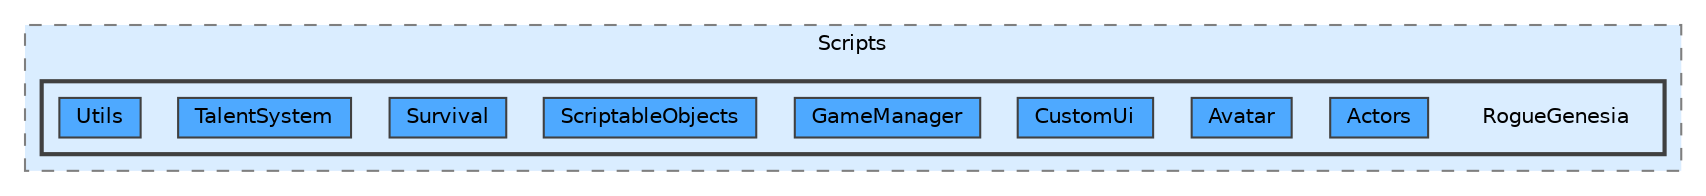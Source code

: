digraph "Q:/IdleWave/Projet/Assets/Scripts/RogueGenesia"
{
 // LATEX_PDF_SIZE
  bgcolor="transparent";
  edge [fontname=Helvetica,fontsize=10,labelfontname=Helvetica,labelfontsize=10];
  node [fontname=Helvetica,fontsize=10,shape=box,height=0.2,width=0.4];
  compound=true
  subgraph clusterdir_68bc571df5181e7f1520595d8bb5242f {
    graph [ bgcolor="#daedff", pencolor="grey50", label="Scripts", fontname=Helvetica,fontsize=10 style="filled,dashed", URL="dir_68bc571df5181e7f1520595d8bb5242f.html",tooltip=""]
  subgraph clusterdir_d4c8a807693b39dbeba49ac8db2dc23a {
    graph [ bgcolor="#daedff", pencolor="grey25", label="", fontname=Helvetica,fontsize=10 style="filled,bold", URL="dir_d4c8a807693b39dbeba49ac8db2dc23a.html",tooltip=""]
    dir_d4c8a807693b39dbeba49ac8db2dc23a [shape=plaintext, label="RogueGenesia"];
  dir_012cef85394cc81678faae6e7a0c0666 [label="Actors", fillcolor="#4ea9ff", color="grey25", style="filled", URL="dir_012cef85394cc81678faae6e7a0c0666.html",tooltip=""];
  dir_481c683296c0ed668e34510e3a4fba65 [label="Avatar", fillcolor="#4ea9ff", color="grey25", style="filled", URL="dir_481c683296c0ed668e34510e3a4fba65.html",tooltip=""];
  dir_c193ef921add76824b294161aca7f763 [label="CustomUi", fillcolor="#4ea9ff", color="grey25", style="filled", URL="dir_c193ef921add76824b294161aca7f763.html",tooltip=""];
  dir_42be06ff0e7a41e6ff2a6ebbef36fc26 [label="GameManager", fillcolor="#4ea9ff", color="grey25", style="filled", URL="dir_42be06ff0e7a41e6ff2a6ebbef36fc26.html",tooltip=""];
  dir_b126eae8dc8e4603e91a4f47216e00aa [label="ScriptableObjects", fillcolor="#4ea9ff", color="grey25", style="filled", URL="dir_b126eae8dc8e4603e91a4f47216e00aa.html",tooltip=""];
  dir_2d909ba704f47538bf61aa9015000ce8 [label="Survival", fillcolor="#4ea9ff", color="grey25", style="filled", URL="dir_2d909ba704f47538bf61aa9015000ce8.html",tooltip=""];
  dir_ef67aa64956163e7b0acafbb7e2f811a [label="TalentSystem", fillcolor="#4ea9ff", color="grey25", style="filled", URL="dir_ef67aa64956163e7b0acafbb7e2f811a.html",tooltip=""];
  dir_d08fce373df54585ed305f7bc4239de6 [label="Utils", fillcolor="#4ea9ff", color="grey25", style="filled", URL="dir_d08fce373df54585ed305f7bc4239de6.html",tooltip=""];
  }
  }
}
